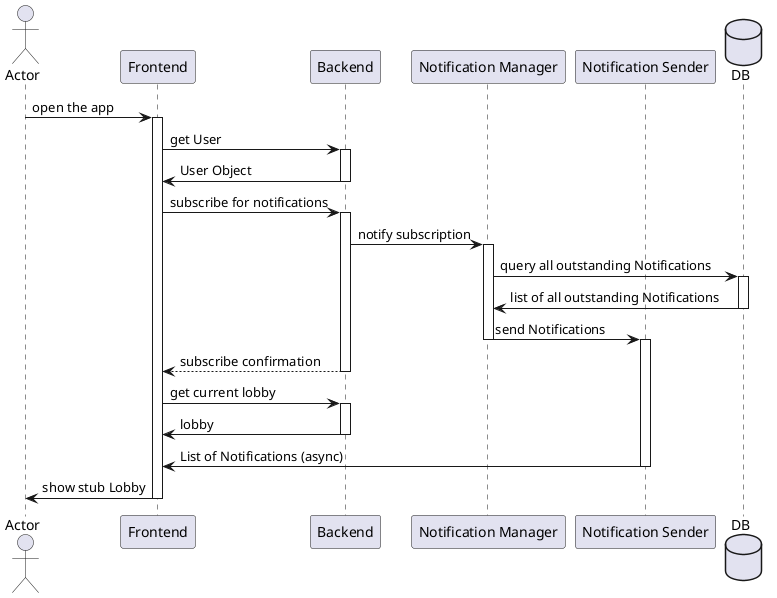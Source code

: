 @startuml Startup Sequence

actor Actor
participant Frontend
participant Backend
participant "Notification Manager"
participant "Notification Sender"
database DB

Actor -> Frontend : open the app
activate Frontend

Frontend -> Backend : get User
activate Backend

Backend -> Frontend : User Object
deactivate Backend

Frontend -> Backend : subscribe for notifications
activate Backend

Backend -> "Notification Manager" : notify subscription
activate "Notification Manager"

"Notification Manager" -> DB : query all outstanding Notifications
activate DB
DB -> "Notification Manager" : list of all outstanding Notifications
deactivate DB

"Notification Manager" -> "Notification Sender" : send Notifications
deactivate "Notification Manager"
activate "Notification Sender"

Backend --> Frontend : subscribe confirmation
deactivate Backend

Frontend -> Backend : get current lobby
activate Backend
Backend -> Frontend : lobby
deactivate Backend

"Notification Sender" -> Frontend : List of Notifications (async)
deactivate "Notification Sender"

Frontend -> Actor : show stub Lobby
deactivate Frontend

@enduml